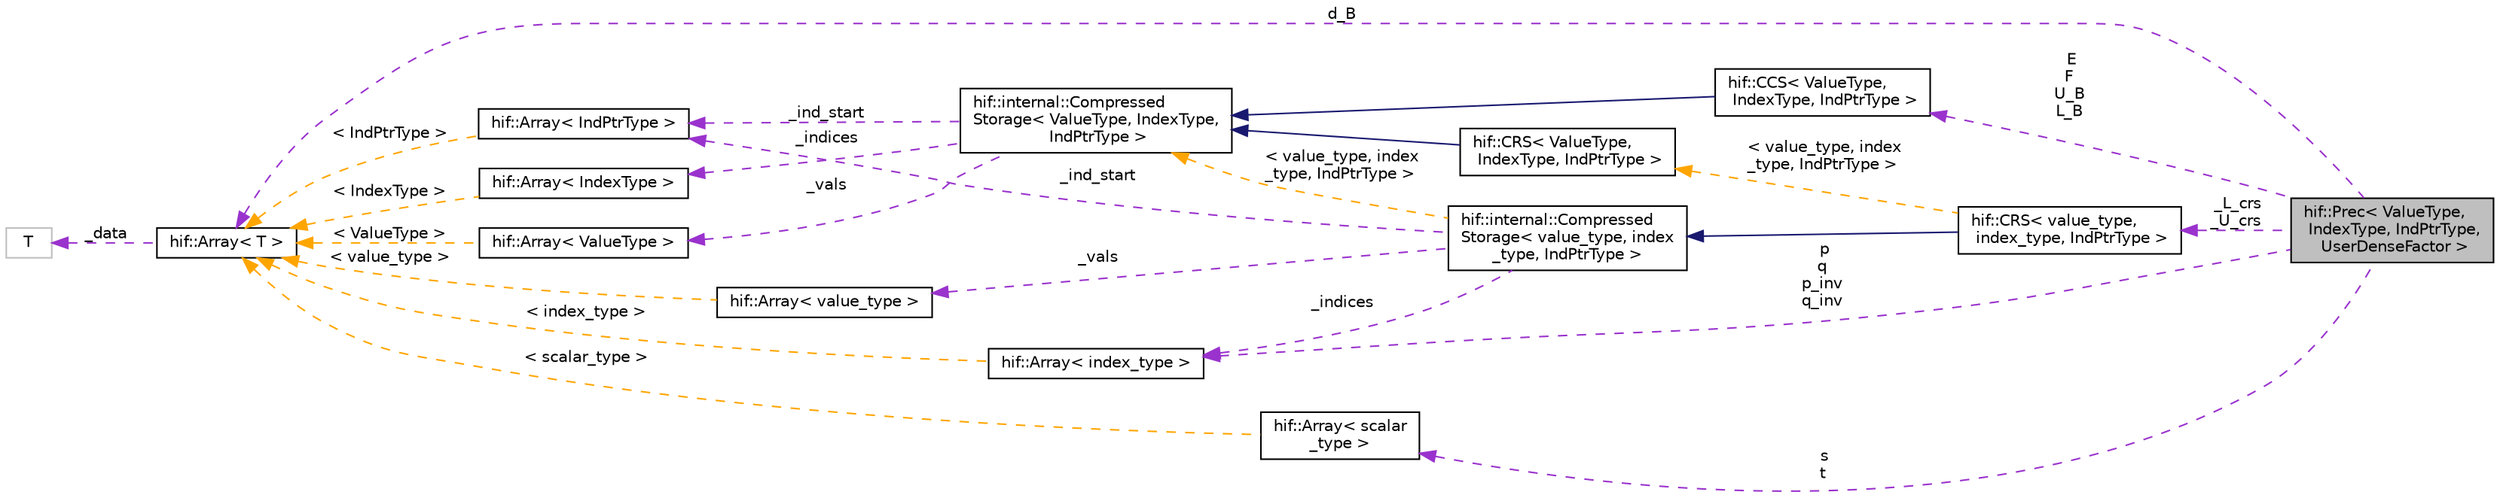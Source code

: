 digraph "hif::Prec&lt; ValueType, IndexType, IndPtrType, UserDenseFactor &gt;"
{
  edge [fontname="Helvetica",fontsize="10",labelfontname="Helvetica",labelfontsize="10"];
  node [fontname="Helvetica",fontsize="10",shape=record];
  rankdir="LR";
  Node14 [label="hif::Prec\< ValueType,\l IndexType, IndPtrType,\l UserDenseFactor \>",height=0.2,width=0.4,color="black", fillcolor="grey75", style="filled", fontcolor="black"];
  Node15 -> Node14 [dir="back",color="darkorchid3",fontsize="10",style="dashed",label=" E\nF\nU_B\nL_B" ,fontname="Helvetica"];
  Node15 [label="hif::CCS\< ValueType,\l IndexType, IndPtrType \>",height=0.2,width=0.4,color="black", fillcolor="white", style="filled",URL="$classhif_1_1CCS.html",tooltip="Compressed Column Storage (CCS) format for sparse matrices. "];
  Node16 -> Node15 [dir="back",color="midnightblue",fontsize="10",style="solid",fontname="Helvetica"];
  Node16 [label="hif::internal::Compressed\lStorage\< ValueType, IndexType,\l IndPtrType \>",height=0.2,width=0.4,color="black", fillcolor="white", style="filled",URL="$classhif_1_1internal_1_1CompressedStorage.html",tooltip="Core of the compressed storage, including data and interfaces. "];
  Node17 -> Node16 [dir="back",color="darkorchid3",fontsize="10",style="dashed",label=" _ind_start" ,fontname="Helvetica"];
  Node17 [label="hif::Array\< IndPtrType \>",height=0.2,width=0.4,color="black", fillcolor="white", style="filled",URL="$classhif_1_1Array.html"];
  Node18 -> Node17 [dir="back",color="orange",fontsize="10",style="dashed",label=" \< IndPtrType \>" ,fontname="Helvetica"];
  Node18 [label="hif::Array\< T \>",height=0.2,width=0.4,color="black", fillcolor="white", style="filled",URL="$classhif_1_1Array.html",tooltip="Core data structure used in compressed storage. "];
  Node19 -> Node18 [dir="back",color="darkorchid3",fontsize="10",style="dashed",label=" _data" ,fontname="Helvetica"];
  Node19 [label="T",height=0.2,width=0.4,color="grey75", fillcolor="white", style="filled"];
  Node20 -> Node16 [dir="back",color="darkorchid3",fontsize="10",style="dashed",label=" _indices" ,fontname="Helvetica"];
  Node20 [label="hif::Array\< IndexType \>",height=0.2,width=0.4,color="black", fillcolor="white", style="filled",URL="$classhif_1_1Array.html"];
  Node18 -> Node20 [dir="back",color="orange",fontsize="10",style="dashed",label=" \< IndexType \>" ,fontname="Helvetica"];
  Node21 -> Node16 [dir="back",color="darkorchid3",fontsize="10",style="dashed",label=" _vals" ,fontname="Helvetica"];
  Node21 [label="hif::Array\< ValueType \>",height=0.2,width=0.4,color="black", fillcolor="white", style="filled",URL="$classhif_1_1Array.html"];
  Node18 -> Node21 [dir="back",color="orange",fontsize="10",style="dashed",label=" \< ValueType \>" ,fontname="Helvetica"];
  Node18 -> Node14 [dir="back",color="darkorchid3",fontsize="10",style="dashed",label=" d_B" ,fontname="Helvetica"];
  Node22 -> Node14 [dir="back",color="darkorchid3",fontsize="10",style="dashed",label=" _L_crs\n_U_crs" ,fontname="Helvetica"];
  Node22 [label="hif::CRS\< value_type,\l index_type, IndPtrType \>",height=0.2,width=0.4,color="black", fillcolor="white", style="filled",URL="$classhif_1_1CRS.html"];
  Node23 -> Node22 [dir="back",color="midnightblue",fontsize="10",style="solid",fontname="Helvetica"];
  Node23 [label="hif::internal::Compressed\lStorage\< value_type, index\l_type, IndPtrType \>",height=0.2,width=0.4,color="black", fillcolor="white", style="filled",URL="$classhif_1_1internal_1_1CompressedStorage.html"];
  Node17 -> Node23 [dir="back",color="darkorchid3",fontsize="10",style="dashed",label=" _ind_start" ,fontname="Helvetica"];
  Node24 -> Node23 [dir="back",color="darkorchid3",fontsize="10",style="dashed",label=" _vals" ,fontname="Helvetica"];
  Node24 [label="hif::Array\< value_type \>",height=0.2,width=0.4,color="black", fillcolor="white", style="filled",URL="$classhif_1_1Array.html"];
  Node18 -> Node24 [dir="back",color="orange",fontsize="10",style="dashed",label=" \< value_type \>" ,fontname="Helvetica"];
  Node25 -> Node23 [dir="back",color="darkorchid3",fontsize="10",style="dashed",label=" _indices" ,fontname="Helvetica"];
  Node25 [label="hif::Array\< index_type \>",height=0.2,width=0.4,color="black", fillcolor="white", style="filled",URL="$classhif_1_1Array.html"];
  Node18 -> Node25 [dir="back",color="orange",fontsize="10",style="dashed",label=" \< index_type \>" ,fontname="Helvetica"];
  Node16 -> Node23 [dir="back",color="orange",fontsize="10",style="dashed",label=" \< value_type, index\l_type, IndPtrType \>" ,fontname="Helvetica"];
  Node26 -> Node22 [dir="back",color="orange",fontsize="10",style="dashed",label=" \< value_type, index\l_type, IndPtrType \>" ,fontname="Helvetica"];
  Node26 [label="hif::CRS\< ValueType,\l IndexType, IndPtrType \>",height=0.2,width=0.4,color="black", fillcolor="white", style="filled",URL="$classhif_1_1CRS.html",tooltip="Compressed Row Storage (CRS) format for sparse matrices. "];
  Node16 -> Node26 [dir="back",color="midnightblue",fontsize="10",style="solid",fontname="Helvetica"];
  Node25 -> Node14 [dir="back",color="darkorchid3",fontsize="10",style="dashed",label=" p\nq\np_inv\nq_inv" ,fontname="Helvetica"];
  Node27 -> Node14 [dir="back",color="darkorchid3",fontsize="10",style="dashed",label=" s\nt" ,fontname="Helvetica"];
  Node27 [label="hif::Array\< scalar\l_type \>",height=0.2,width=0.4,color="black", fillcolor="white", style="filled",URL="$classhif_1_1Array.html"];
  Node18 -> Node27 [dir="back",color="orange",fontsize="10",style="dashed",label=" \< scalar_type \>" ,fontname="Helvetica"];
}
